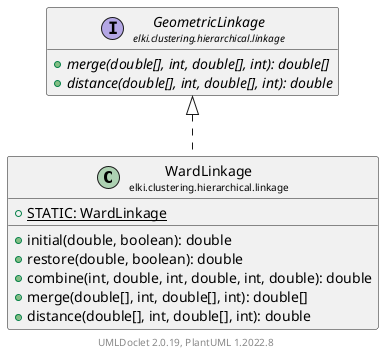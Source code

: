 @startuml
    remove .*\.(Instance|Par|Parameterizer|Factory)$
    set namespaceSeparator none
    hide empty fields
    hide empty methods

    class "<size:14>WardLinkage\n<size:10>elki.clustering.hierarchical.linkage" as elki.clustering.hierarchical.linkage.WardLinkage [[WardLinkage.html]] {
        {static} +STATIC: WardLinkage
        +initial(double, boolean): double
        +restore(double, boolean): double
        +combine(int, double, int, double, int, double): double
        +merge(double[], int, double[], int): double[]
        +distance(double[], int, double[], int): double
    }

    interface "<size:14>GeometricLinkage\n<size:10>elki.clustering.hierarchical.linkage" as elki.clustering.hierarchical.linkage.GeometricLinkage [[GeometricLinkage.html]] {
        {abstract} +merge(double[], int, double[], int): double[]
        {abstract} +distance(double[], int, double[], int): double
    }
    class "<size:14>WardLinkage.Par\n<size:10>elki.clustering.hierarchical.linkage" as elki.clustering.hierarchical.linkage.WardLinkage.Par [[WardLinkage.Par.html]]

    elki.clustering.hierarchical.linkage.GeometricLinkage <|.. elki.clustering.hierarchical.linkage.WardLinkage
    elki.clustering.hierarchical.linkage.WardLinkage +-- elki.clustering.hierarchical.linkage.WardLinkage.Par

    center footer UMLDoclet 2.0.19, PlantUML 1.2022.8
@enduml
